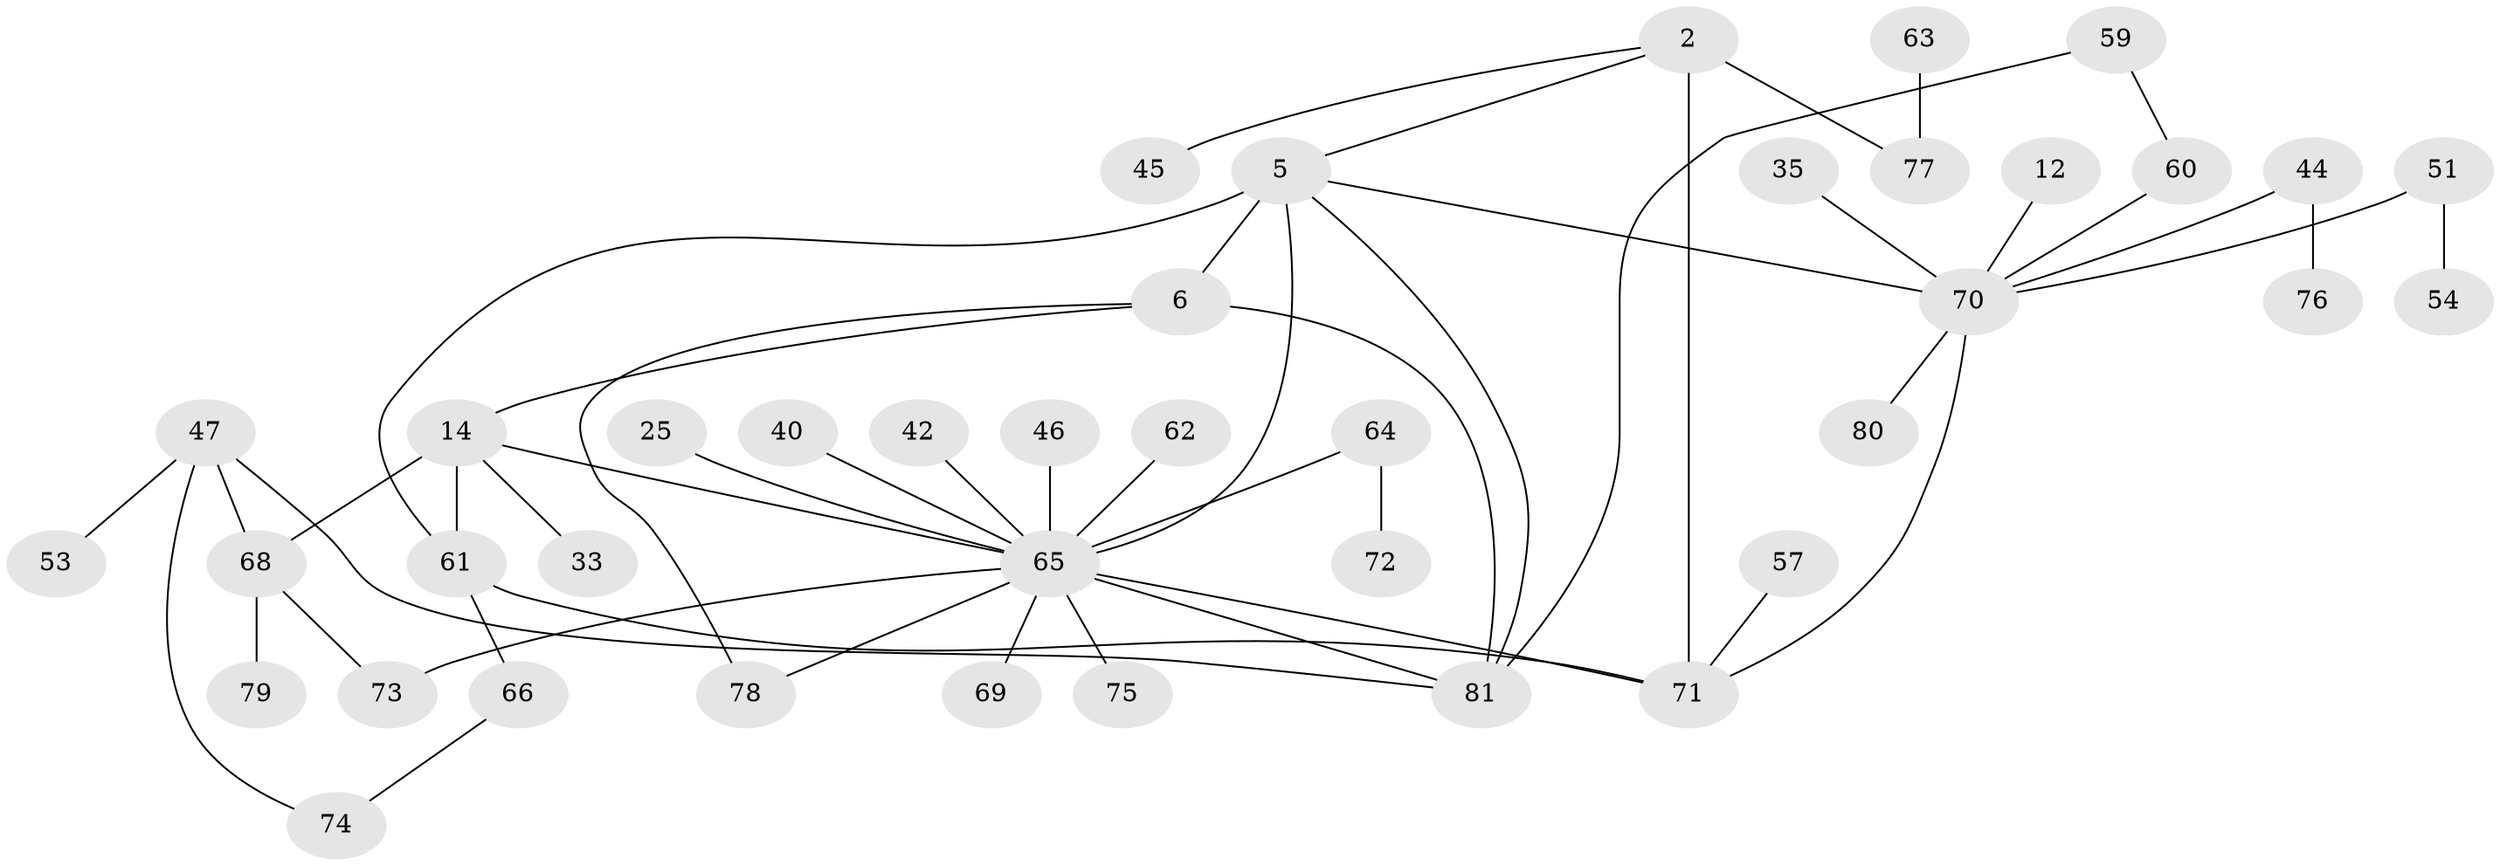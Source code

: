 // original degree distribution, {6: 0.037037037037037035, 5: 0.08641975308641975, 4: 0.09876543209876543, 2: 0.2962962962962963, 1: 0.345679012345679, 7: 0.012345679012345678, 3: 0.12345679012345678}
// Generated by graph-tools (version 1.1) at 2025/42/03/09/25 04:42:48]
// undirected, 40 vertices, 51 edges
graph export_dot {
graph [start="1"]
  node [color=gray90,style=filled];
  2;
  5 [super="+1"];
  6;
  12;
  14;
  25;
  33 [super="+17"];
  35;
  40;
  42;
  44;
  45;
  46;
  47;
  51;
  53;
  54;
  57;
  59;
  60;
  61 [super="+10"];
  62;
  63;
  64;
  65 [super="+11+56+13+50+34"];
  66;
  68 [super="+31"];
  69;
  70 [super="+32+55+41+7"];
  71 [super="+52+58"];
  72;
  73;
  74;
  75;
  76;
  77 [super="+19+48"];
  78 [super="+36"];
  79;
  80;
  81 [super="+30+37+38+67"];
  2 -- 45;
  2 -- 5;
  2 -- 77 [weight=2];
  2 -- 71;
  5 -- 6 [weight=2];
  5 -- 61;
  5 -- 70 [weight=2];
  5 -- 65 [weight=3];
  5 -- 81;
  6 -- 14;
  6 -- 81;
  6 -- 78;
  12 -- 70;
  14 -- 61 [weight=2];
  14 -- 65 [weight=2];
  14 -- 33;
  14 -- 68;
  25 -- 65;
  35 -- 70;
  40 -- 65;
  42 -- 65;
  44 -- 76;
  44 -- 70;
  46 -- 65;
  47 -- 53;
  47 -- 74;
  47 -- 68;
  47 -- 81;
  51 -- 54;
  51 -- 70;
  57 -- 71;
  59 -- 60;
  59 -- 81;
  60 -- 70;
  61 -- 66;
  61 -- 71;
  62 -- 65;
  63 -- 77;
  64 -- 72;
  64 -- 65;
  65 -- 73;
  65 -- 81;
  65 -- 69;
  65 -- 75;
  65 -- 78;
  65 -- 71;
  66 -- 74;
  68 -- 73;
  68 -- 79;
  70 -- 80;
  70 -- 71;
}
